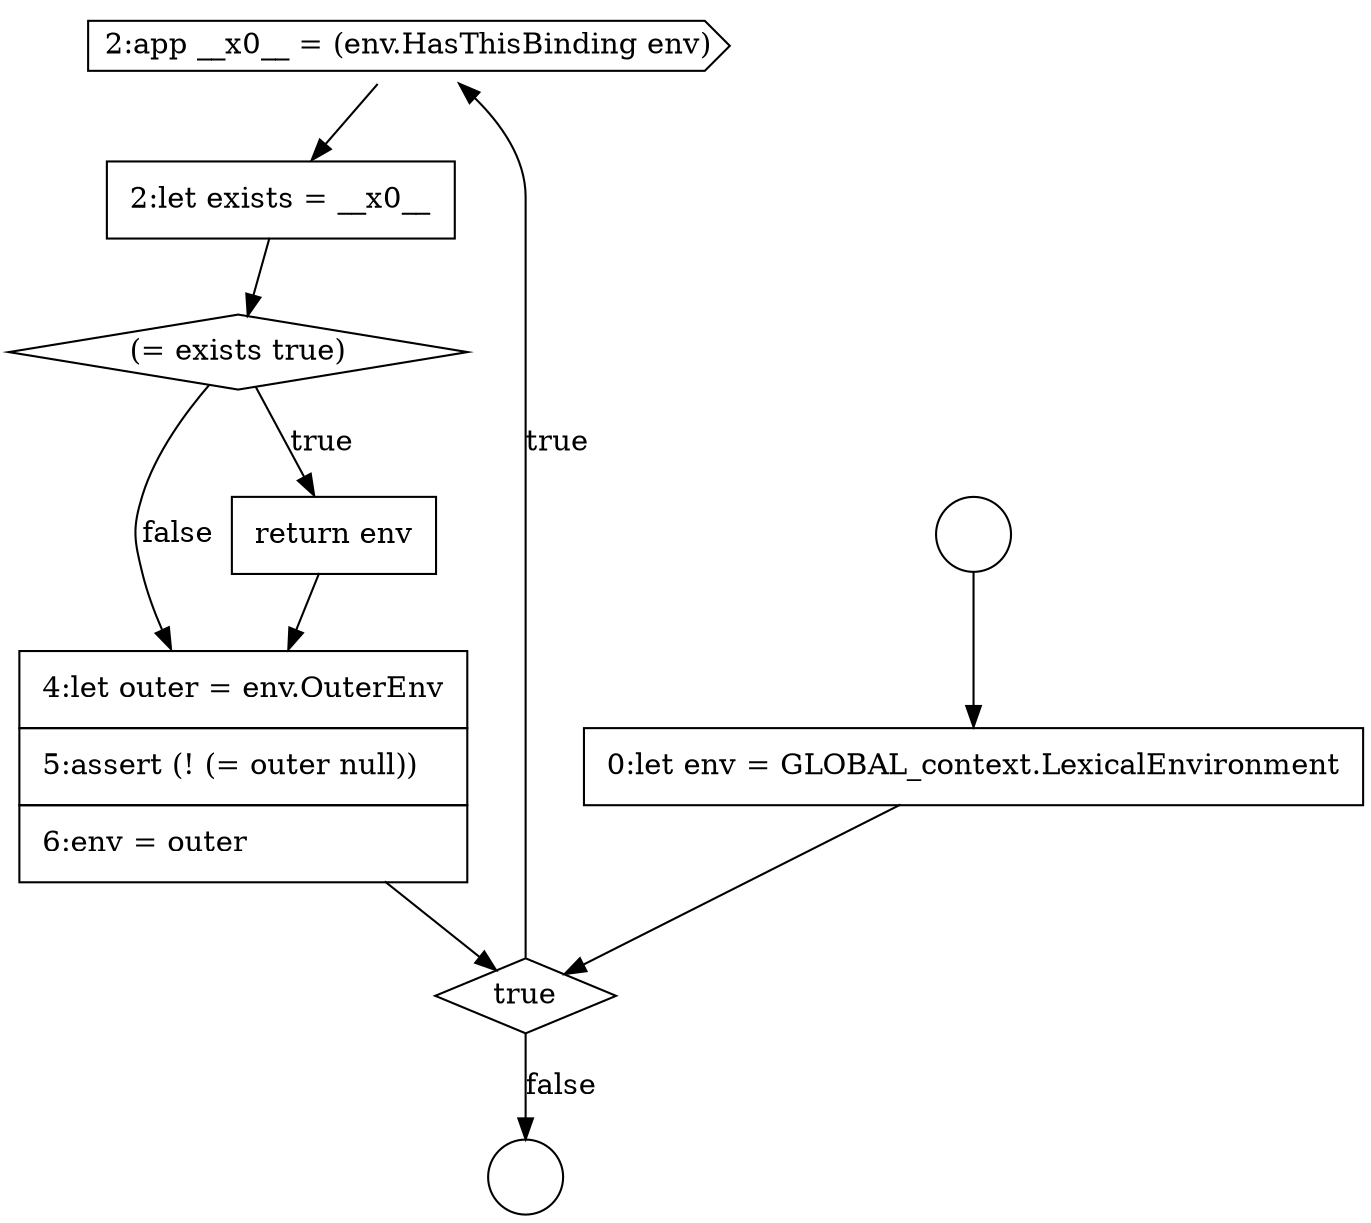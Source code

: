 digraph {
  node1899 [shape=cds, label=<<font color="black">2:app __x0__ = (env.HasThisBinding env)</font>> color="black" fillcolor="white" style=filled]
  node1896 [shape=circle label=" " color="black" fillcolor="white" style=filled]
  node1900 [shape=none, margin=0, label=<<font color="black">
    <table border="0" cellborder="1" cellspacing="0" cellpadding="10">
      <tr><td align="left">2:let exists = __x0__</td></tr>
    </table>
  </font>> color="black" fillcolor="white" style=filled]
  node1895 [shape=circle label=" " color="black" fillcolor="white" style=filled]
  node1897 [shape=none, margin=0, label=<<font color="black">
    <table border="0" cellborder="1" cellspacing="0" cellpadding="10">
      <tr><td align="left">0:let env = GLOBAL_context.LexicalEnvironment</td></tr>
    </table>
  </font>> color="black" fillcolor="white" style=filled]
  node1901 [shape=diamond, label=<<font color="black">(= exists true)</font>> color="black" fillcolor="white" style=filled]
  node1898 [shape=diamond, label=<<font color="black">true</font>> color="black" fillcolor="white" style=filled]
  node1903 [shape=none, margin=0, label=<<font color="black">
    <table border="0" cellborder="1" cellspacing="0" cellpadding="10">
      <tr><td align="left">4:let outer = env.OuterEnv</td></tr>
      <tr><td align="left">5:assert (! (= outer null))</td></tr>
      <tr><td align="left">6:env = outer</td></tr>
    </table>
  </font>> color="black" fillcolor="white" style=filled]
  node1902 [shape=none, margin=0, label=<<font color="black">
    <table border="0" cellborder="1" cellspacing="0" cellpadding="10">
      <tr><td align="left">return env</td></tr>
    </table>
  </font>> color="black" fillcolor="white" style=filled]
  node1895 -> node1897 [ color="black"]
  node1901 -> node1902 [label=<<font color="black">true</font>> color="black"]
  node1901 -> node1903 [label=<<font color="black">false</font>> color="black"]
  node1902 -> node1903 [ color="black"]
  node1898 -> node1899 [label=<<font color="black">true</font>> color="black"]
  node1898 -> node1896 [label=<<font color="black">false</font>> color="black"]
  node1897 -> node1898 [ color="black"]
  node1903 -> node1898 [ color="black"]
  node1899 -> node1900 [ color="black"]
  node1900 -> node1901 [ color="black"]
}
